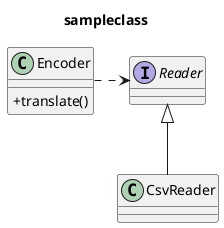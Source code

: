 @startuml
skinparam classAttributeIconSize 0

title sampleclass

class Encoder{
    + translate()
}
Interface Reader
Reader <|-- CsvReader
Encoder .> Reader
@enduml